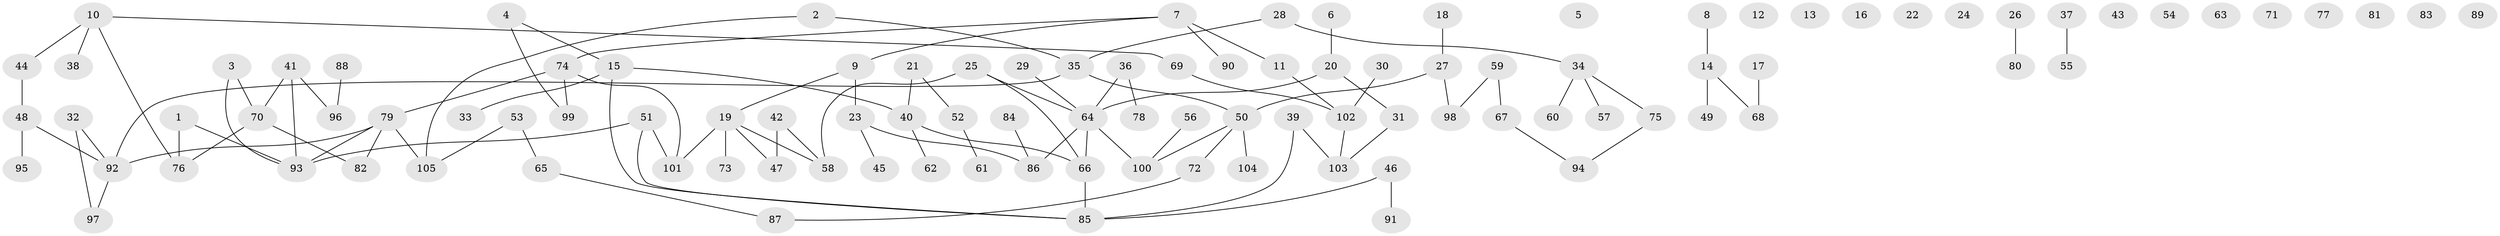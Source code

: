 // Generated by graph-tools (version 1.1) at 2025/13/03/09/25 04:13:09]
// undirected, 105 vertices, 107 edges
graph export_dot {
graph [start="1"]
  node [color=gray90,style=filled];
  1;
  2;
  3;
  4;
  5;
  6;
  7;
  8;
  9;
  10;
  11;
  12;
  13;
  14;
  15;
  16;
  17;
  18;
  19;
  20;
  21;
  22;
  23;
  24;
  25;
  26;
  27;
  28;
  29;
  30;
  31;
  32;
  33;
  34;
  35;
  36;
  37;
  38;
  39;
  40;
  41;
  42;
  43;
  44;
  45;
  46;
  47;
  48;
  49;
  50;
  51;
  52;
  53;
  54;
  55;
  56;
  57;
  58;
  59;
  60;
  61;
  62;
  63;
  64;
  65;
  66;
  67;
  68;
  69;
  70;
  71;
  72;
  73;
  74;
  75;
  76;
  77;
  78;
  79;
  80;
  81;
  82;
  83;
  84;
  85;
  86;
  87;
  88;
  89;
  90;
  91;
  92;
  93;
  94;
  95;
  96;
  97;
  98;
  99;
  100;
  101;
  102;
  103;
  104;
  105;
  1 -- 76;
  1 -- 93;
  2 -- 35;
  2 -- 105;
  3 -- 70;
  3 -- 93;
  4 -- 15;
  4 -- 99;
  6 -- 20;
  7 -- 9;
  7 -- 11;
  7 -- 74;
  7 -- 90;
  8 -- 14;
  9 -- 19;
  9 -- 23;
  10 -- 38;
  10 -- 44;
  10 -- 69;
  10 -- 76;
  11 -- 102;
  14 -- 49;
  14 -- 68;
  15 -- 33;
  15 -- 40;
  15 -- 85;
  17 -- 68;
  18 -- 27;
  19 -- 47;
  19 -- 58;
  19 -- 73;
  19 -- 101;
  20 -- 31;
  20 -- 64;
  21 -- 40;
  21 -- 52;
  23 -- 45;
  23 -- 86;
  25 -- 58;
  25 -- 64;
  25 -- 66;
  26 -- 80;
  27 -- 50;
  27 -- 98;
  28 -- 34;
  28 -- 35;
  29 -- 64;
  30 -- 102;
  31 -- 103;
  32 -- 92;
  32 -- 97;
  34 -- 57;
  34 -- 60;
  34 -- 75;
  35 -- 50;
  35 -- 92;
  36 -- 64;
  36 -- 78;
  37 -- 55;
  39 -- 85;
  39 -- 103;
  40 -- 62;
  40 -- 66;
  41 -- 70;
  41 -- 93;
  41 -- 96;
  42 -- 47;
  42 -- 58;
  44 -- 48;
  46 -- 85;
  46 -- 91;
  48 -- 92;
  48 -- 95;
  50 -- 72;
  50 -- 100;
  50 -- 104;
  51 -- 85;
  51 -- 93;
  51 -- 101;
  52 -- 61;
  53 -- 65;
  53 -- 105;
  56 -- 100;
  59 -- 67;
  59 -- 98;
  64 -- 66;
  64 -- 86;
  64 -- 100;
  65 -- 87;
  66 -- 85;
  67 -- 94;
  69 -- 102;
  70 -- 76;
  70 -- 82;
  72 -- 87;
  74 -- 79;
  74 -- 99;
  74 -- 101;
  75 -- 94;
  79 -- 82;
  79 -- 92;
  79 -- 93;
  79 -- 105;
  84 -- 86;
  88 -- 96;
  92 -- 97;
  102 -- 103;
}
